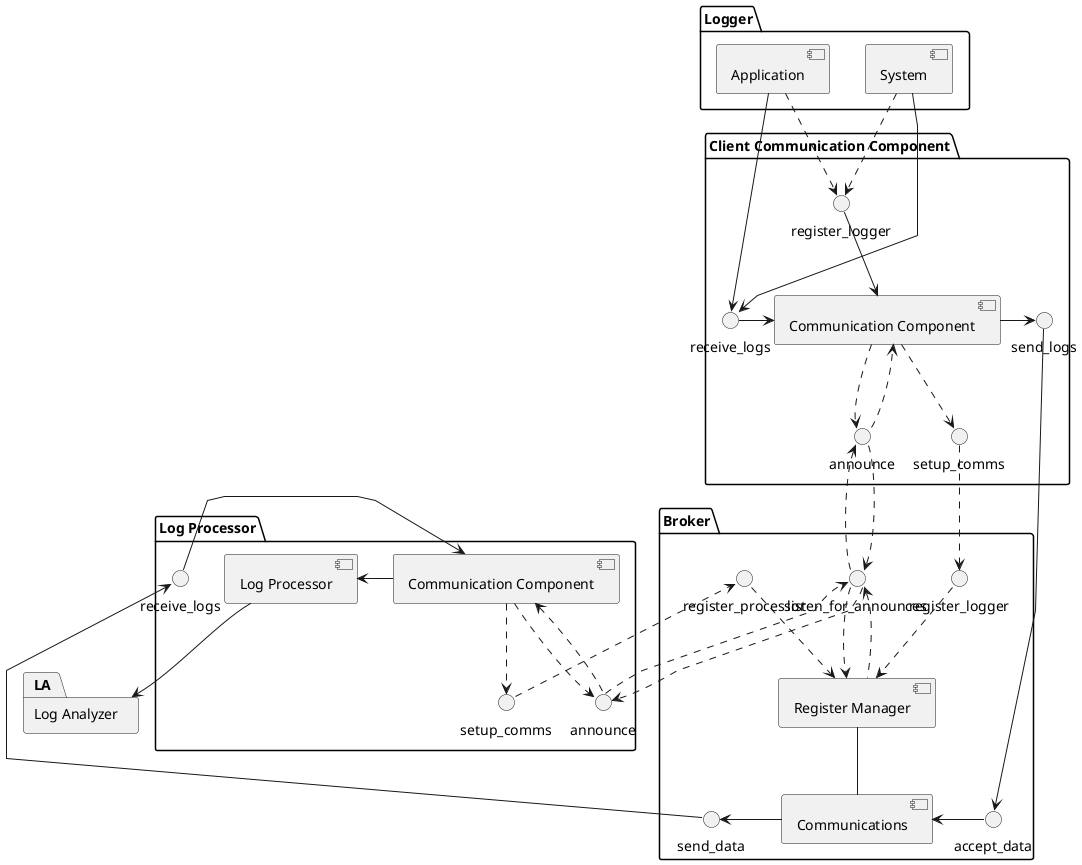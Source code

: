@startuml

skinparam linetype polyline
'skinparam linetype ortho

skinparam defaultFontName "Fira Code Retina"

package "Logger" {

[Application]
[System]

}

package "Client Communication Component" as CCC {
interface register_logger
interface send_logs
interface setup_comms
interface announce
interface receive_logs
[Communication Component] as cc

receive_logs -right-> cc
register_logger -down-> cc

cc -right-> send_logs
cc .down.> announce
cc <.up. announce
cc .down.> setup_comms
}

package "Broker" {
interface listen_for_announces
interface register_logger as b_register_logger
interface register_processor as b_register_processor
interface accept_data
interface send_data

[Register Manager] as rm
[Communications] as cb

rm -- cb

b_register_logger ..> rm
b_register_processor ..> rm
listen_for_announces ..> rm
listen_for_announces <.. rm

cb -left-> send_data
accept_data -left-> cb

}

package "Log Processor" as LP {

interface announce as lp_announce
interface setup_comms as lp_setup_comms
interface receive_logs as lp_receive_logs

[Communication Component] as lpcc
[Log Processor] as lp

lpcc -> lp
lpcc ..> lp_setup_comms
lpcc ..> lp_announce
lpcc <.. lp_announce
lp_receive_logs -> lpcc
}

package "Log Analyzer" as LA {
}

[Application] ..> register_logger
[System] ..> register_logger

announce ..> listen_for_announces
listen_for_announces ..> announce
setup_comms ..> b_register_logger


lp_announce ..> listen_for_announces
listen_for_announces ..> lp_announce
lp_setup_comms ..> b_register_processor

'' Data Path: Apps to client comms
[Application] --> receive_logs
[System] --> receive_logs

'' Data Path: client comms to broker
send_logs --> accept_data

'' Data Path: broker to processors
send_data --> lp_receive_logs
lp --> LA
@enduml
